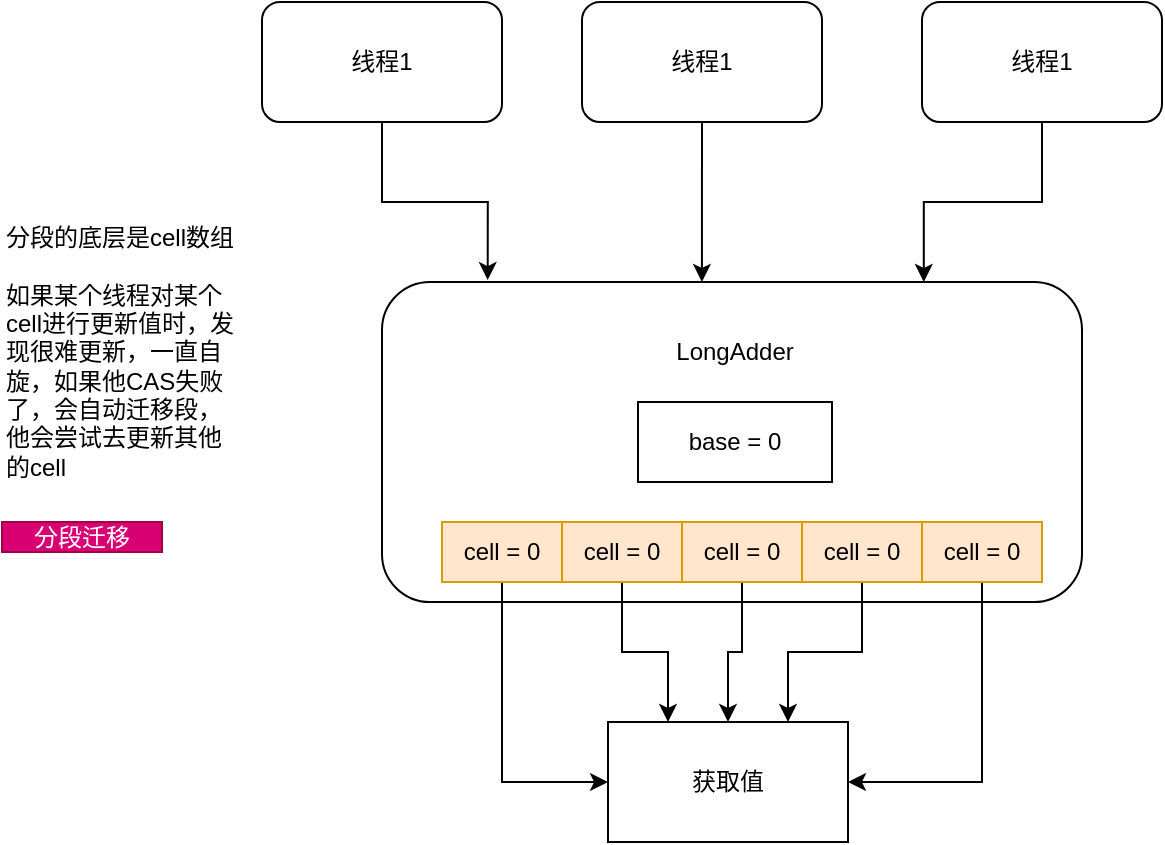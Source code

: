 <mxfile version="12.2.4" type="github" pages="1">
  <diagram id="wCsNc--1NdObcjdGJoei" name="第 1 页">
    <mxGraphModel dx="1422" dy="713" grid="1" gridSize="10" guides="1" tooltips="1" connect="1" arrows="1" fold="1" page="1" pageScale="1" pageWidth="827" pageHeight="1169" math="0" shadow="0">
      <root>
        <mxCell id="0"/>
        <mxCell id="1" parent="0"/>
        <mxCell id="mY5O3j1vQfVEt_U1ooQU-1" value="" style="rounded=1;whiteSpace=wrap;html=1;" vertex="1" parent="1">
          <mxGeometry x="240" y="330" width="350" height="160" as="geometry"/>
        </mxCell>
        <mxCell id="mY5O3j1vQfVEt_U1ooQU-2" value="LongAdder" style="text;html=1;strokeColor=none;fillColor=none;align=center;verticalAlign=middle;whiteSpace=wrap;rounded=0;" vertex="1" parent="1">
          <mxGeometry x="373" y="350" width="87" height="30" as="geometry"/>
        </mxCell>
        <mxCell id="mY5O3j1vQfVEt_U1ooQU-3" value="base = 0" style="rounded=0;whiteSpace=wrap;html=1;" vertex="1" parent="1">
          <mxGeometry x="368" y="390" width="97" height="40" as="geometry"/>
        </mxCell>
        <mxCell id="mY5O3j1vQfVEt_U1ooQU-11" style="edgeStyle=orthogonalEdgeStyle;rounded=0;orthogonalLoop=1;jettySize=auto;html=1;exitX=0.5;exitY=1;exitDx=0;exitDy=0;entryX=0;entryY=0.5;entryDx=0;entryDy=0;" edge="1" parent="1" source="mY5O3j1vQfVEt_U1ooQU-5" target="mY5O3j1vQfVEt_U1ooQU-10">
          <mxGeometry relative="1" as="geometry"/>
        </mxCell>
        <mxCell id="mY5O3j1vQfVEt_U1ooQU-5" value="cell = 0" style="rounded=0;whiteSpace=wrap;html=1;fillColor=#ffe6cc;strokeColor=#d79b00;" vertex="1" parent="1">
          <mxGeometry x="270" y="450" width="60" height="30" as="geometry"/>
        </mxCell>
        <mxCell id="mY5O3j1vQfVEt_U1ooQU-12" style="edgeStyle=orthogonalEdgeStyle;rounded=0;orthogonalLoop=1;jettySize=auto;html=1;exitX=0.5;exitY=1;exitDx=0;exitDy=0;entryX=0.25;entryY=0;entryDx=0;entryDy=0;" edge="1" parent="1" source="mY5O3j1vQfVEt_U1ooQU-6" target="mY5O3j1vQfVEt_U1ooQU-10">
          <mxGeometry relative="1" as="geometry"/>
        </mxCell>
        <mxCell id="mY5O3j1vQfVEt_U1ooQU-6" value="cell = 0" style="rounded=0;whiteSpace=wrap;html=1;fillColor=#ffe6cc;strokeColor=#d79b00;" vertex="1" parent="1">
          <mxGeometry x="330" y="450" width="60" height="30" as="geometry"/>
        </mxCell>
        <mxCell id="mY5O3j1vQfVEt_U1ooQU-13" style="edgeStyle=orthogonalEdgeStyle;rounded=0;orthogonalLoop=1;jettySize=auto;html=1;exitX=0.5;exitY=1;exitDx=0;exitDy=0;entryX=0.5;entryY=0;entryDx=0;entryDy=0;" edge="1" parent="1" source="mY5O3j1vQfVEt_U1ooQU-7" target="mY5O3j1vQfVEt_U1ooQU-10">
          <mxGeometry relative="1" as="geometry"/>
        </mxCell>
        <mxCell id="mY5O3j1vQfVEt_U1ooQU-7" value="cell = 0" style="rounded=0;whiteSpace=wrap;html=1;fillColor=#ffe6cc;strokeColor=#d79b00;" vertex="1" parent="1">
          <mxGeometry x="390" y="450" width="60" height="30" as="geometry"/>
        </mxCell>
        <mxCell id="mY5O3j1vQfVEt_U1ooQU-14" style="edgeStyle=orthogonalEdgeStyle;rounded=0;orthogonalLoop=1;jettySize=auto;html=1;exitX=0.5;exitY=1;exitDx=0;exitDy=0;entryX=0.75;entryY=0;entryDx=0;entryDy=0;" edge="1" parent="1" source="mY5O3j1vQfVEt_U1ooQU-8" target="mY5O3j1vQfVEt_U1ooQU-10">
          <mxGeometry relative="1" as="geometry"/>
        </mxCell>
        <mxCell id="mY5O3j1vQfVEt_U1ooQU-8" value="cell = 0" style="rounded=0;whiteSpace=wrap;html=1;fillColor=#ffe6cc;strokeColor=#d79b00;" vertex="1" parent="1">
          <mxGeometry x="450" y="450" width="60" height="30" as="geometry"/>
        </mxCell>
        <mxCell id="mY5O3j1vQfVEt_U1ooQU-15" style="edgeStyle=orthogonalEdgeStyle;rounded=0;orthogonalLoop=1;jettySize=auto;html=1;exitX=0.5;exitY=1;exitDx=0;exitDy=0;entryX=1;entryY=0.5;entryDx=0;entryDy=0;" edge="1" parent="1" source="mY5O3j1vQfVEt_U1ooQU-9" target="mY5O3j1vQfVEt_U1ooQU-10">
          <mxGeometry relative="1" as="geometry"/>
        </mxCell>
        <mxCell id="mY5O3j1vQfVEt_U1ooQU-9" value="cell = 0" style="rounded=0;whiteSpace=wrap;html=1;fillColor=#ffe6cc;strokeColor=#d79b00;" vertex="1" parent="1">
          <mxGeometry x="510" y="450" width="60" height="30" as="geometry"/>
        </mxCell>
        <mxCell id="mY5O3j1vQfVEt_U1ooQU-10" value="获取值" style="rounded=0;whiteSpace=wrap;html=1;" vertex="1" parent="1">
          <mxGeometry x="353" y="550" width="120" height="60" as="geometry"/>
        </mxCell>
        <mxCell id="mY5O3j1vQfVEt_U1ooQU-19" style="edgeStyle=orthogonalEdgeStyle;rounded=0;orthogonalLoop=1;jettySize=auto;html=1;exitX=0.5;exitY=1;exitDx=0;exitDy=0;entryX=0.151;entryY=-0.006;entryDx=0;entryDy=0;entryPerimeter=0;" edge="1" parent="1" source="mY5O3j1vQfVEt_U1ooQU-16" target="mY5O3j1vQfVEt_U1ooQU-1">
          <mxGeometry relative="1" as="geometry"/>
        </mxCell>
        <mxCell id="mY5O3j1vQfVEt_U1ooQU-16" value="线程1" style="rounded=1;whiteSpace=wrap;html=1;" vertex="1" parent="1">
          <mxGeometry x="180" y="190" width="120" height="60" as="geometry"/>
        </mxCell>
        <mxCell id="mY5O3j1vQfVEt_U1ooQU-20" style="edgeStyle=orthogonalEdgeStyle;rounded=0;orthogonalLoop=1;jettySize=auto;html=1;exitX=0.5;exitY=1;exitDx=0;exitDy=0;entryX=0.457;entryY=0;entryDx=0;entryDy=0;entryPerimeter=0;" edge="1" parent="1" source="mY5O3j1vQfVEt_U1ooQU-17" target="mY5O3j1vQfVEt_U1ooQU-1">
          <mxGeometry relative="1" as="geometry"/>
        </mxCell>
        <mxCell id="mY5O3j1vQfVEt_U1ooQU-17" value="线程1" style="rounded=1;whiteSpace=wrap;html=1;" vertex="1" parent="1">
          <mxGeometry x="340" y="190" width="120" height="60" as="geometry"/>
        </mxCell>
        <mxCell id="mY5O3j1vQfVEt_U1ooQU-21" style="edgeStyle=orthogonalEdgeStyle;rounded=0;orthogonalLoop=1;jettySize=auto;html=1;exitX=0.5;exitY=1;exitDx=0;exitDy=0;entryX=0.774;entryY=0;entryDx=0;entryDy=0;entryPerimeter=0;" edge="1" parent="1" source="mY5O3j1vQfVEt_U1ooQU-18" target="mY5O3j1vQfVEt_U1ooQU-1">
          <mxGeometry relative="1" as="geometry"/>
        </mxCell>
        <mxCell id="mY5O3j1vQfVEt_U1ooQU-18" value="线程1" style="rounded=1;whiteSpace=wrap;html=1;" vertex="1" parent="1">
          <mxGeometry x="510" y="190" width="120" height="60" as="geometry"/>
        </mxCell>
        <mxCell id="mY5O3j1vQfVEt_U1ooQU-22" value="分段的底层是cell数组&lt;br&gt;&lt;br&gt;如果某个线程对某个cell进行更新值时，发现很难更新，一直自旋，如果他CAS失败了，会自动迁移段，他会尝试去更新其他的cell" style="text;html=1;strokeColor=none;fillColor=none;align=left;verticalAlign=middle;whiteSpace=wrap;rounded=0;" vertex="1" parent="1">
          <mxGeometry x="50" y="350" width="120" height="30" as="geometry"/>
        </mxCell>
        <mxCell id="mY5O3j1vQfVEt_U1ooQU-23" value="分段迁移" style="text;html=1;strokeColor=#A50040;fillColor=#d80073;align=center;verticalAlign=middle;whiteSpace=wrap;rounded=0;fontColor=#ffffff;" vertex="1" parent="1">
          <mxGeometry x="50" y="450" width="80" height="15" as="geometry"/>
        </mxCell>
      </root>
    </mxGraphModel>
  </diagram>
</mxfile>
